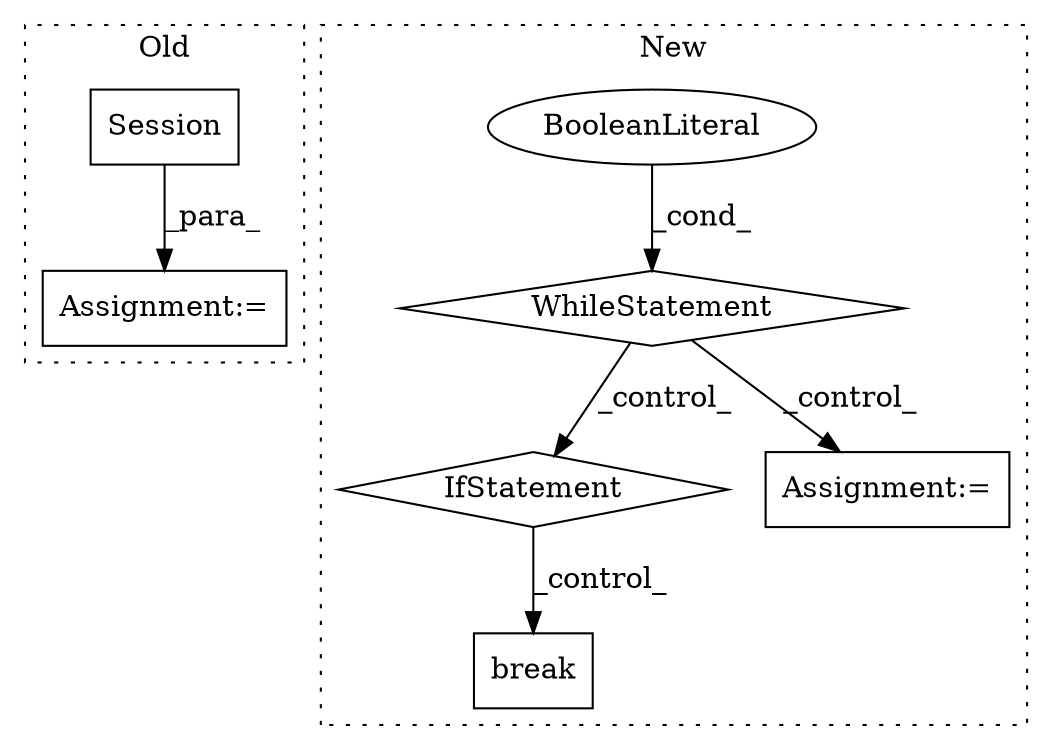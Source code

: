 digraph G {
subgraph cluster0 {
1 [label="Session" a="32" s="9420" l="9" shape="box"];
7 [label="Assignment:=" a="7" s="9408" l="1" shape="box"];
label = "Old";
style="dotted";
}
subgraph cluster1 {
2 [label="break" a="10" s="9656" l="6" shape="box"];
3 [label="IfStatement" a="25" s="9601,9606" l="4,2" shape="diamond"];
4 [label="BooleanLiteral" a="9" s="9326" l="4" shape="ellipse"];
5 [label="WhileStatement" a="61" s="9319,9330" l="7,2" shape="diamond"];
6 [label="Assignment:=" a="7" s="9431" l="1" shape="box"];
label = "New";
style="dotted";
}
1 -> 7 [label="_para_"];
3 -> 2 [label="_control_"];
4 -> 5 [label="_cond_"];
5 -> 6 [label="_control_"];
5 -> 3 [label="_control_"];
}